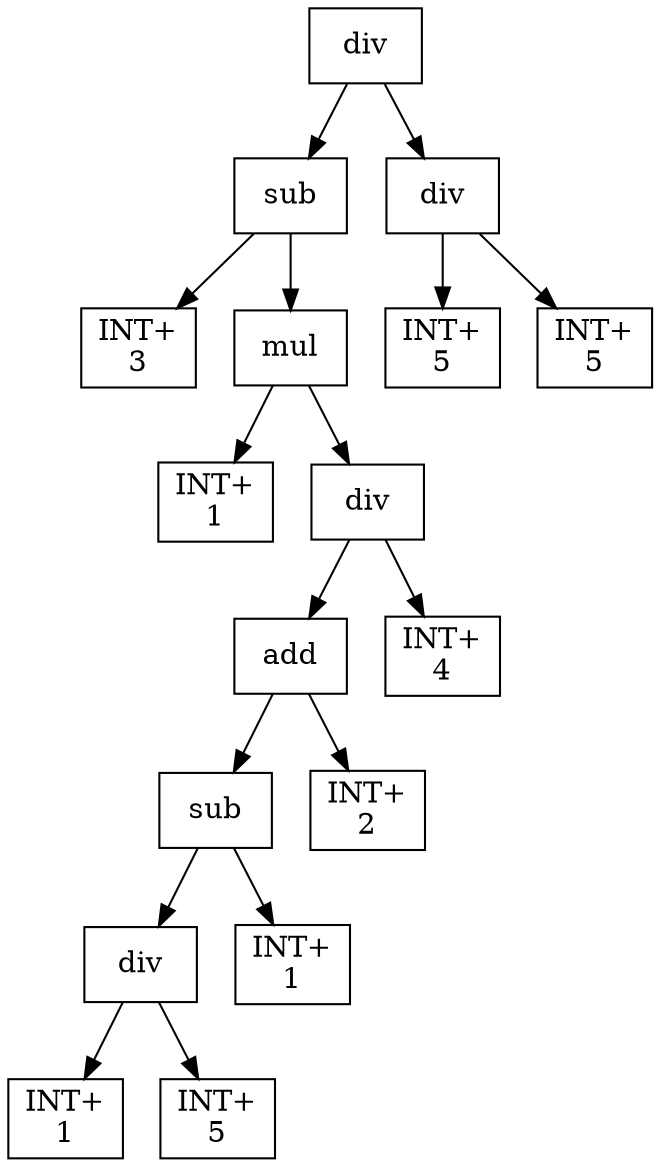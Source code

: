 digraph expr {
  node [shape=box];
  n1 [label="div"];
  n2 [label="sub"];
  n3 [label="INT+\n3"];
  n4 [label="mul"];
  n5 [label="INT+\n1"];
  n6 [label="div"];
  n7 [label="add"];
  n8 [label="sub"];
  n9 [label="div"];
  n10 [label="INT+\n1"];
  n11 [label="INT+\n5"];
  n9 -> n10;
  n9 -> n11;
  n12 [label="INT+\n1"];
  n8 -> n9;
  n8 -> n12;
  n13 [label="INT+\n2"];
  n7 -> n8;
  n7 -> n13;
  n14 [label="INT+\n4"];
  n6 -> n7;
  n6 -> n14;
  n4 -> n5;
  n4 -> n6;
  n2 -> n3;
  n2 -> n4;
  n15 [label="div"];
  n16 [label="INT+\n5"];
  n17 [label="INT+\n5"];
  n15 -> n16;
  n15 -> n17;
  n1 -> n2;
  n1 -> n15;
}